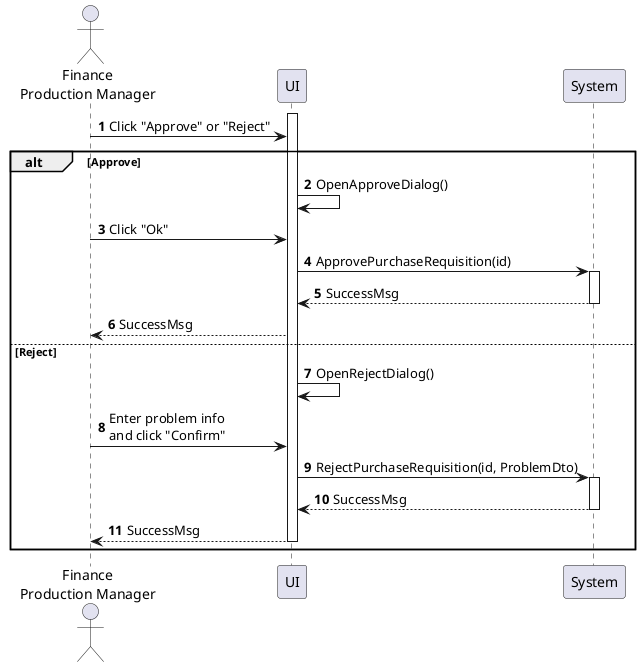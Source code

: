 @startuml purchase-requisition-approve
autonumber

actor "Finance\nProduction Manager" as a
participant UI as f
participant System as b

activate f
a -> f : Click "Approve" or "Reject"

alt Approve
    f -> f : OpenApproveDialog()
    a -> f : Click "Ok"
    f -> b : ApprovePurchaseRequisition(id)
    activate b
    b --> f : SuccessMsg
    deactivate b
    f --> a : SuccessMsg
else Reject
    f -> f : OpenRejectDialog()
    a -> f : Enter problem info\nand click "Confirm"
    f -> b : RejectPurchaseRequisition(id, ProblemDto)
    activate b
    return SuccessMsg
    f --> a : SuccessMsg
    deactivate f
end
@enduml
